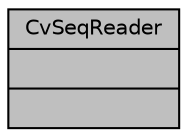 digraph "CvSeqReader"
{
 // LATEX_PDF_SIZE
  edge [fontname="Helvetica",fontsize="10",labelfontname="Helvetica",labelfontsize="10"];
  node [fontname="Helvetica",fontsize="10",shape=record];
  Node1 [label="{CvSeqReader\n||}",height=0.2,width=0.4,color="black", fillcolor="grey75", style="filled", fontcolor="black",tooltip=" "];
}
